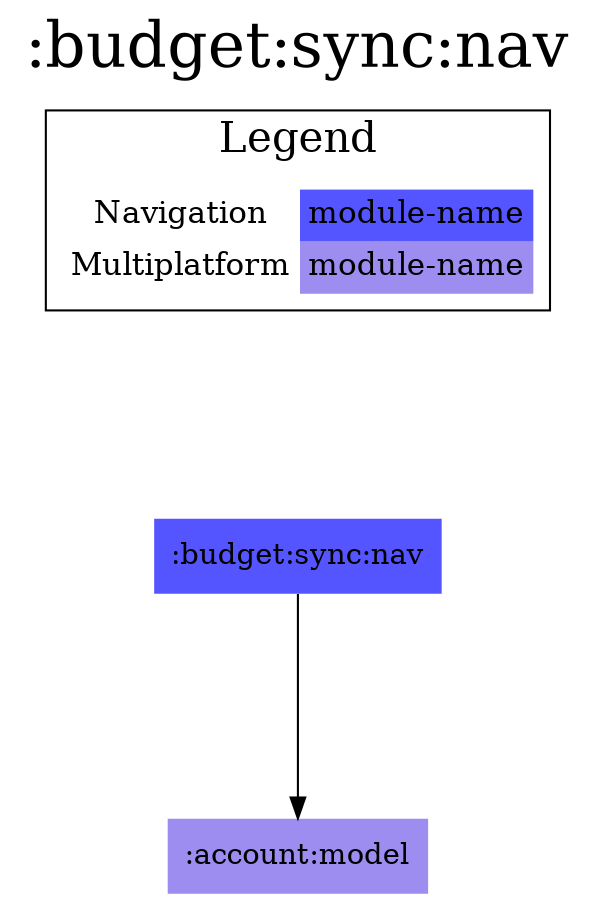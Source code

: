 digraph {
edge ["dir"="forward"]
graph ["dpi"="100","label"=":budget:sync:nav","labelloc"="t","fontsize"="30","ranksep"="1.5","rankdir"="TB"]
node ["style"="filled"]
":budget:sync:nav" ["fillcolor"="#5555FF","shape"="none"]
":account:model" ["fillcolor"="#9D8DF1","shape"="none"]
{
edge ["dir"="none"]
graph ["rank"="same"]
}
":budget:sync:nav" -> ":account:model"
subgraph "cluster_legend" {
edge ["dir"="none"]
graph ["label"="Legend","fontsize"="20"]
"Legend" ["style"="filled","fillcolor"="#FFFFFF","shape"="none","margin"="0","fontsize"="15","label"=<
<TABLE BORDER="0" CELLBORDER="0" CELLSPACING="0" CELLPADDING="4">
<TR><TD>Navigation</TD><TD BGCOLOR="#5555FF">module-name</TD></TR>
<TR><TD>Multiplatform</TD><TD BGCOLOR="#9D8DF1">module-name</TD></TR>
</TABLE>
>]
} -> ":budget:sync:nav" ["style"="invis"]
}
